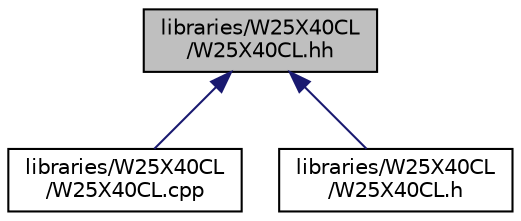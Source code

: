 digraph "libraries/W25X40CL/W25X40CL.hh"
{
  edge [fontname="Helvetica",fontsize="10",labelfontname="Helvetica",labelfontsize="10"];
  node [fontname="Helvetica",fontsize="10",shape=record];
  Node1 [label="libraries/W25X40CL\l/W25X40CL.hh",height=0.2,width=0.4,color="black", fillcolor="grey75", style="filled", fontcolor="black"];
  Node1 -> Node2 [dir="back",color="midnightblue",fontsize="10",style="solid",fontname="Helvetica"];
  Node2 [label="libraries/W25X40CL\l/W25X40CL.cpp",height=0.2,width=0.4,color="black", fillcolor="white", style="filled",URL="$da/d10/W25X40CL_8cpp.html"];
  Node1 -> Node3 [dir="back",color="midnightblue",fontsize="10",style="solid",fontname="Helvetica"];
  Node3 [label="libraries/W25X40CL\l/W25X40CL.h",height=0.2,width=0.4,color="black", fillcolor="white", style="filled",URL="$df/d02/W25X40CL_8h.html"];
}
